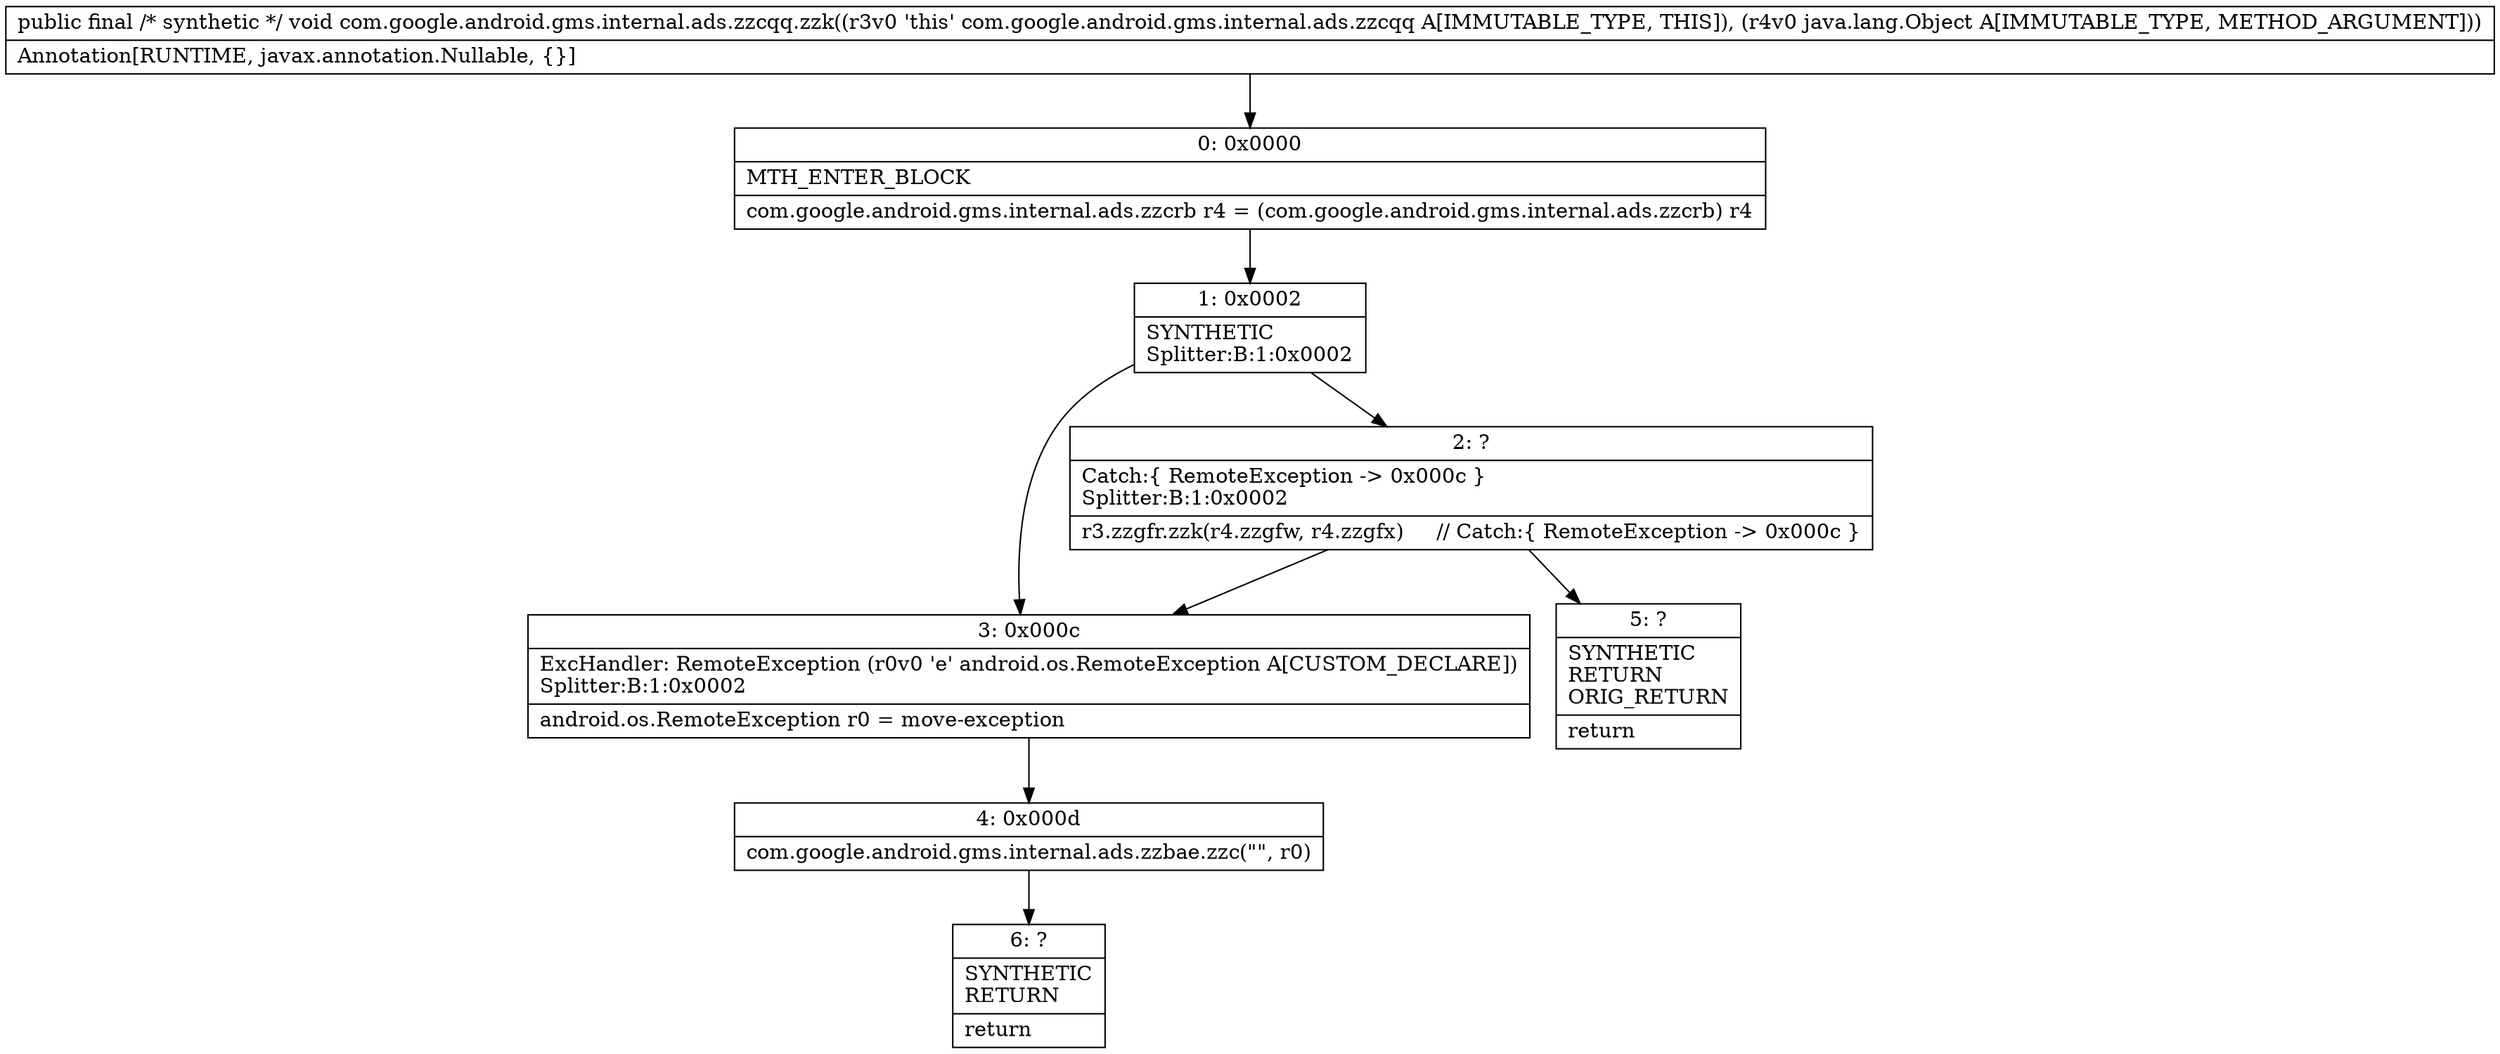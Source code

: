 digraph "CFG forcom.google.android.gms.internal.ads.zzcqq.zzk(Ljava\/lang\/Object;)V" {
Node_0 [shape=record,label="{0\:\ 0x0000|MTH_ENTER_BLOCK\l|com.google.android.gms.internal.ads.zzcrb r4 = (com.google.android.gms.internal.ads.zzcrb) r4\l}"];
Node_1 [shape=record,label="{1\:\ 0x0002|SYNTHETIC\lSplitter:B:1:0x0002\l}"];
Node_2 [shape=record,label="{2\:\ ?|Catch:\{ RemoteException \-\> 0x000c \}\lSplitter:B:1:0x0002\l|r3.zzgfr.zzk(r4.zzgfw, r4.zzgfx)     \/\/ Catch:\{ RemoteException \-\> 0x000c \}\l}"];
Node_3 [shape=record,label="{3\:\ 0x000c|ExcHandler: RemoteException (r0v0 'e' android.os.RemoteException A[CUSTOM_DECLARE])\lSplitter:B:1:0x0002\l|android.os.RemoteException r0 = move\-exception\l}"];
Node_4 [shape=record,label="{4\:\ 0x000d|com.google.android.gms.internal.ads.zzbae.zzc(\"\", r0)\l}"];
Node_5 [shape=record,label="{5\:\ ?|SYNTHETIC\lRETURN\lORIG_RETURN\l|return\l}"];
Node_6 [shape=record,label="{6\:\ ?|SYNTHETIC\lRETURN\l|return\l}"];
MethodNode[shape=record,label="{public final \/* synthetic *\/ void com.google.android.gms.internal.ads.zzcqq.zzk((r3v0 'this' com.google.android.gms.internal.ads.zzcqq A[IMMUTABLE_TYPE, THIS]), (r4v0 java.lang.Object A[IMMUTABLE_TYPE, METHOD_ARGUMENT]))  | Annotation[RUNTIME, javax.annotation.Nullable, \{\}]\l}"];
MethodNode -> Node_0;
Node_0 -> Node_1;
Node_1 -> Node_2;
Node_1 -> Node_3;
Node_2 -> Node_3;
Node_2 -> Node_5;
Node_3 -> Node_4;
Node_4 -> Node_6;
}

